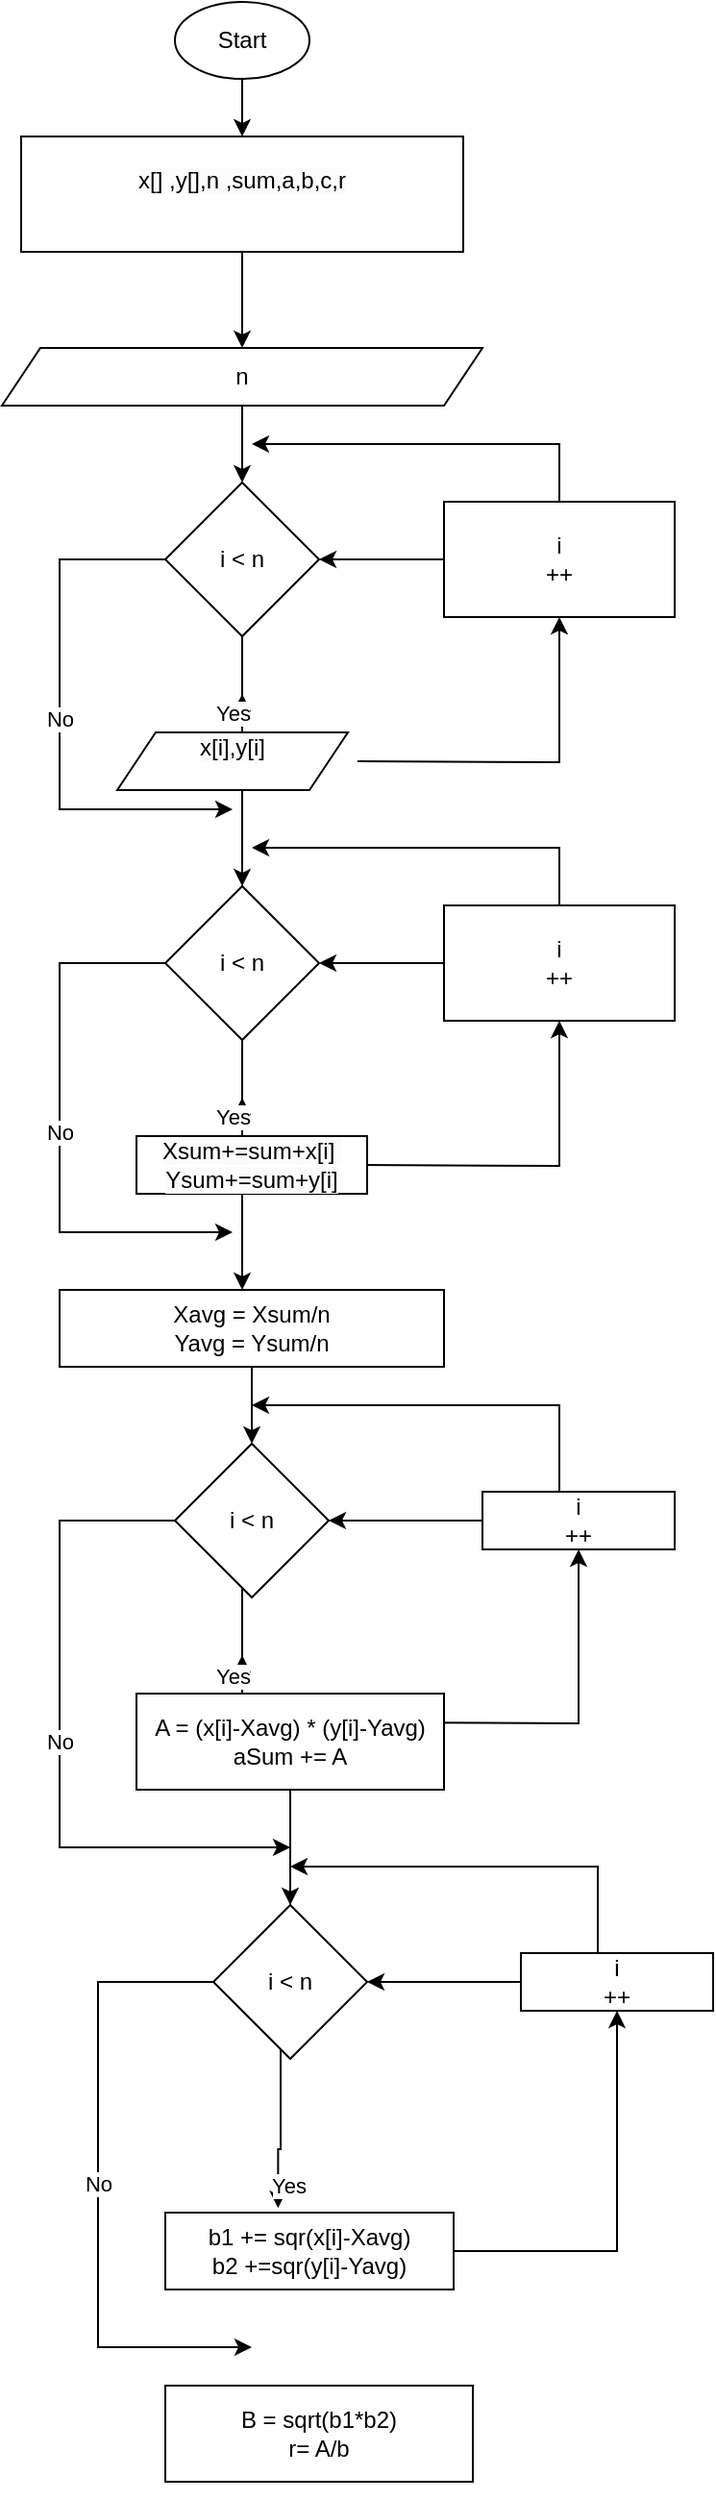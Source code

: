 <mxfile version="20.7.2" type="github">
  <diagram id="C5RBs43oDa-KdzZeNtuy" name="Page-1">
    <mxGraphModel dx="1366" dy="760" grid="1" gridSize="10" guides="1" tooltips="1" connect="1" arrows="1" fold="1" page="1" pageScale="1" pageWidth="827" pageHeight="1169" math="0" shadow="0">
      <root>
        <mxCell id="WIyWlLk6GJQsqaUBKTNV-0" />
        <mxCell id="WIyWlLk6GJQsqaUBKTNV-1" parent="WIyWlLk6GJQsqaUBKTNV-0" />
        <mxCell id="yt7eO_-orLEYN7xG8i13-5" value="" style="edgeStyle=orthogonalEdgeStyle;rounded=0;orthogonalLoop=1;jettySize=auto;html=1;" edge="1" parent="WIyWlLk6GJQsqaUBKTNV-1" source="yt7eO_-orLEYN7xG8i13-0" target="yt7eO_-orLEYN7xG8i13-4">
          <mxGeometry relative="1" as="geometry" />
        </mxCell>
        <mxCell id="yt7eO_-orLEYN7xG8i13-0" value="Start" style="ellipse;whiteSpace=wrap;html=1;" vertex="1" parent="WIyWlLk6GJQsqaUBKTNV-1">
          <mxGeometry x="300" y="10" width="70" height="40" as="geometry" />
        </mxCell>
        <mxCell id="yt7eO_-orLEYN7xG8i13-8" value="" style="edgeStyle=orthogonalEdgeStyle;rounded=0;orthogonalLoop=1;jettySize=auto;html=1;" edge="1" parent="WIyWlLk6GJQsqaUBKTNV-1" source="yt7eO_-orLEYN7xG8i13-1" target="yt7eO_-orLEYN7xG8i13-7">
          <mxGeometry relative="1" as="geometry" />
        </mxCell>
        <mxCell id="yt7eO_-orLEYN7xG8i13-1" value="n" style="shape=parallelogram;perimeter=parallelogramPerimeter;whiteSpace=wrap;html=1;fixedSize=1;" vertex="1" parent="WIyWlLk6GJQsqaUBKTNV-1">
          <mxGeometry x="210" y="190" width="250" height="30" as="geometry" />
        </mxCell>
        <mxCell id="yt7eO_-orLEYN7xG8i13-6" value="" style="edgeStyle=orthogonalEdgeStyle;rounded=0;orthogonalLoop=1;jettySize=auto;html=1;" edge="1" parent="WIyWlLk6GJQsqaUBKTNV-1" source="yt7eO_-orLEYN7xG8i13-4" target="yt7eO_-orLEYN7xG8i13-1">
          <mxGeometry relative="1" as="geometry" />
        </mxCell>
        <mxCell id="yt7eO_-orLEYN7xG8i13-4" value="&#xa;&lt;span style=&quot;color: rgb(0, 0, 0); font-family: Helvetica; font-size: 12px; font-style: normal; font-variant-ligatures: normal; font-variant-caps: normal; font-weight: 400; letter-spacing: normal; orphans: 2; text-align: center; text-indent: 0px; text-transform: none; widows: 2; word-spacing: 0px; -webkit-text-stroke-width: 0px; background-color: rgb(251, 251, 251); text-decoration-thickness: initial; text-decoration-style: initial; text-decoration-color: initial; float: none; display: inline !important;&quot;&gt;x[] ,y[],n ,sum,a,b,c,r&lt;/span&gt;&#xa;&#xa;" style="rounded=0;whiteSpace=wrap;html=1;" vertex="1" parent="WIyWlLk6GJQsqaUBKTNV-1">
          <mxGeometry x="220" y="80" width="230" height="60" as="geometry" />
        </mxCell>
        <mxCell id="yt7eO_-orLEYN7xG8i13-12" value="No" style="edgeStyle=orthogonalEdgeStyle;rounded=0;orthogonalLoop=1;jettySize=auto;html=1;" edge="1" parent="WIyWlLk6GJQsqaUBKTNV-1" source="yt7eO_-orLEYN7xG8i13-7">
          <mxGeometry relative="1" as="geometry">
            <mxPoint x="330" y="430" as="targetPoint" />
            <Array as="points">
              <mxPoint x="240" y="300" />
              <mxPoint x="240" y="430" />
            </Array>
          </mxGeometry>
        </mxCell>
        <mxCell id="yt7eO_-orLEYN7xG8i13-15" value="Yes" style="edgeStyle=orthogonalEdgeStyle;rounded=0;orthogonalLoop=1;jettySize=auto;html=1;" edge="1" parent="WIyWlLk6GJQsqaUBKTNV-1" source="yt7eO_-orLEYN7xG8i13-7">
          <mxGeometry x="0.714" y="5" relative="1" as="geometry">
            <mxPoint x="335" y="370" as="targetPoint" />
            <Array as="points">
              <mxPoint x="335" y="390" />
              <mxPoint x="335" y="390" />
            </Array>
            <mxPoint as="offset" />
          </mxGeometry>
        </mxCell>
        <mxCell id="yt7eO_-orLEYN7xG8i13-7" value="i &amp;lt; n" style="rhombus;whiteSpace=wrap;html=1;" vertex="1" parent="WIyWlLk6GJQsqaUBKTNV-1">
          <mxGeometry x="295" y="260" width="80" height="80" as="geometry" />
        </mxCell>
        <mxCell id="yt7eO_-orLEYN7xG8i13-18" value="" style="edgeStyle=orthogonalEdgeStyle;rounded=0;orthogonalLoop=1;jettySize=auto;html=1;" edge="1" parent="WIyWlLk6GJQsqaUBKTNV-1" target="yt7eO_-orLEYN7xG8i13-17">
          <mxGeometry relative="1" as="geometry">
            <mxPoint x="395" y="405" as="sourcePoint" />
          </mxGeometry>
        </mxCell>
        <mxCell id="yt7eO_-orLEYN7xG8i13-22" value="" style="edgeStyle=orthogonalEdgeStyle;rounded=0;orthogonalLoop=1;jettySize=auto;html=1;" edge="1" parent="WIyWlLk6GJQsqaUBKTNV-1">
          <mxGeometry relative="1" as="geometry">
            <mxPoint x="335" y="420" as="sourcePoint" />
            <mxPoint x="335" y="470" as="targetPoint" />
          </mxGeometry>
        </mxCell>
        <mxCell id="yt7eO_-orLEYN7xG8i13-19" value="" style="edgeStyle=orthogonalEdgeStyle;rounded=0;orthogonalLoop=1;jettySize=auto;html=1;" edge="1" parent="WIyWlLk6GJQsqaUBKTNV-1" source="yt7eO_-orLEYN7xG8i13-17" target="yt7eO_-orLEYN7xG8i13-7">
          <mxGeometry relative="1" as="geometry" />
        </mxCell>
        <mxCell id="yt7eO_-orLEYN7xG8i13-20" style="edgeStyle=orthogonalEdgeStyle;rounded=0;orthogonalLoop=1;jettySize=auto;html=1;" edge="1" parent="WIyWlLk6GJQsqaUBKTNV-1" source="yt7eO_-orLEYN7xG8i13-17">
          <mxGeometry relative="1" as="geometry">
            <mxPoint x="340" y="240" as="targetPoint" />
            <Array as="points">
              <mxPoint x="500" y="240" />
            </Array>
          </mxGeometry>
        </mxCell>
        <mxCell id="yt7eO_-orLEYN7xG8i13-17" value="i&lt;br&gt;++" style="whiteSpace=wrap;html=1;" vertex="1" parent="WIyWlLk6GJQsqaUBKTNV-1">
          <mxGeometry x="440" y="270" width="120" height="60" as="geometry" />
        </mxCell>
        <mxCell id="yt7eO_-orLEYN7xG8i13-23" value="No" style="edgeStyle=orthogonalEdgeStyle;rounded=0;orthogonalLoop=1;jettySize=auto;html=1;" edge="1" parent="WIyWlLk6GJQsqaUBKTNV-1" source="yt7eO_-orLEYN7xG8i13-25">
          <mxGeometry relative="1" as="geometry">
            <mxPoint x="330" y="650" as="targetPoint" />
            <Array as="points">
              <mxPoint x="240" y="510" />
            </Array>
          </mxGeometry>
        </mxCell>
        <mxCell id="yt7eO_-orLEYN7xG8i13-24" value="Yes" style="edgeStyle=orthogonalEdgeStyle;rounded=0;orthogonalLoop=1;jettySize=auto;html=1;" edge="1" parent="WIyWlLk6GJQsqaUBKTNV-1" source="yt7eO_-orLEYN7xG8i13-25">
          <mxGeometry x="0.714" y="5" relative="1" as="geometry">
            <mxPoint x="335" y="580" as="targetPoint" />
            <Array as="points">
              <mxPoint x="335" y="600" />
              <mxPoint x="335" y="600" />
            </Array>
            <mxPoint as="offset" />
          </mxGeometry>
        </mxCell>
        <mxCell id="yt7eO_-orLEYN7xG8i13-25" value="i &amp;lt; n" style="rhombus;whiteSpace=wrap;html=1;" vertex="1" parent="WIyWlLk6GJQsqaUBKTNV-1">
          <mxGeometry x="295" y="470" width="80" height="80" as="geometry" />
        </mxCell>
        <mxCell id="yt7eO_-orLEYN7xG8i13-26" value="" style="edgeStyle=orthogonalEdgeStyle;rounded=0;orthogonalLoop=1;jettySize=auto;html=1;" edge="1" parent="WIyWlLk6GJQsqaUBKTNV-1" target="yt7eO_-orLEYN7xG8i13-31">
          <mxGeometry relative="1" as="geometry">
            <mxPoint x="395" y="615" as="sourcePoint" />
          </mxGeometry>
        </mxCell>
        <mxCell id="yt7eO_-orLEYN7xG8i13-27" value="" style="edgeStyle=orthogonalEdgeStyle;rounded=0;orthogonalLoop=1;jettySize=auto;html=1;" edge="1" parent="WIyWlLk6GJQsqaUBKTNV-1">
          <mxGeometry relative="1" as="geometry">
            <mxPoint x="335" y="680" as="targetPoint" />
            <mxPoint x="335" y="630" as="sourcePoint" />
          </mxGeometry>
        </mxCell>
        <mxCell id="yt7eO_-orLEYN7xG8i13-29" value="" style="edgeStyle=orthogonalEdgeStyle;rounded=0;orthogonalLoop=1;jettySize=auto;html=1;" edge="1" parent="WIyWlLk6GJQsqaUBKTNV-1" source="yt7eO_-orLEYN7xG8i13-31" target="yt7eO_-orLEYN7xG8i13-25">
          <mxGeometry relative="1" as="geometry" />
        </mxCell>
        <mxCell id="yt7eO_-orLEYN7xG8i13-30" style="edgeStyle=orthogonalEdgeStyle;rounded=0;orthogonalLoop=1;jettySize=auto;html=1;" edge="1" parent="WIyWlLk6GJQsqaUBKTNV-1" source="yt7eO_-orLEYN7xG8i13-31">
          <mxGeometry relative="1" as="geometry">
            <mxPoint x="340" y="450" as="targetPoint" />
            <Array as="points">
              <mxPoint x="500" y="450" />
            </Array>
          </mxGeometry>
        </mxCell>
        <mxCell id="yt7eO_-orLEYN7xG8i13-31" value="i&lt;br&gt;++" style="whiteSpace=wrap;html=1;" vertex="1" parent="WIyWlLk6GJQsqaUBKTNV-1">
          <mxGeometry x="440" y="480" width="120" height="60" as="geometry" />
        </mxCell>
        <mxCell id="yt7eO_-orLEYN7xG8i13-33" value="&#xa;&lt;br style=&quot;border-color: var(--border-color); color: rgb(0, 0, 0); font-family: Helvetica; font-size: 12px; font-style: normal; font-variant-ligatures: normal; font-variant-caps: normal; font-weight: 400; letter-spacing: normal; orphans: 2; text-align: center; text-indent: 0px; text-transform: none; widows: 2; word-spacing: 0px; -webkit-text-stroke-width: 0px; background-color: rgb(251, 251, 251); text-decoration-thickness: initial; text-decoration-style: initial; text-decoration-color: initial;&quot;&gt;&lt;span style=&quot;color: rgb(0, 0, 0); font-family: Helvetica; font-size: 12px; font-style: normal; font-variant-ligatures: normal; font-variant-caps: normal; font-weight: 400; letter-spacing: normal; orphans: 2; text-align: center; text-indent: 0px; text-transform: none; widows: 2; word-spacing: 0px; -webkit-text-stroke-width: 0px; background-color: rgb(251, 251, 251); text-decoration-thickness: initial; text-decoration-style: initial; text-decoration-color: initial; float: none; display: inline !important;&quot;&gt;Xsum+=sum+x[i]&amp;nbsp;&lt;/span&gt;&lt;br style=&quot;border-color: var(--border-color); color: rgb(0, 0, 0); font-family: Helvetica; font-size: 12px; font-style: normal; font-variant-ligatures: normal; font-variant-caps: normal; font-weight: 400; letter-spacing: normal; orphans: 2; text-align: center; text-indent: 0px; text-transform: none; widows: 2; word-spacing: 0px; -webkit-text-stroke-width: 0px; background-color: rgb(251, 251, 251); text-decoration-thickness: initial; text-decoration-style: initial; text-decoration-color: initial;&quot;&gt;&lt;span style=&quot;color: rgb(0, 0, 0); font-family: Helvetica; font-size: 12px; font-style: normal; font-variant-ligatures: normal; font-variant-caps: normal; font-weight: 400; letter-spacing: normal; orphans: 2; text-align: center; text-indent: 0px; text-transform: none; widows: 2; word-spacing: 0px; -webkit-text-stroke-width: 0px; background-color: rgb(251, 251, 251); text-decoration-thickness: initial; text-decoration-style: initial; text-decoration-color: initial; float: none; display: inline !important;&quot;&gt;Ysum+=sum+y[i]&lt;/span&gt;&#xa;&#xa;" style="rounded=0;whiteSpace=wrap;html=1;" vertex="1" parent="WIyWlLk6GJQsqaUBKTNV-1">
          <mxGeometry x="280" y="600" width="120" height="30" as="geometry" />
        </mxCell>
        <mxCell id="yt7eO_-orLEYN7xG8i13-34" value="&#xa;&lt;span style=&quot;border-color: var(--border-color); color: rgb(0, 0, 0); font-family: Helvetica; font-size: 12px; font-style: normal; font-variant-ligatures: normal; font-variant-caps: normal; font-weight: 400; letter-spacing: normal; orphans: 2; text-align: center; text-indent: 0px; text-transform: none; widows: 2; word-spacing: 0px; -webkit-text-stroke-width: 0px; text-decoration-thickness: initial; text-decoration-style: initial; text-decoration-color: initial; background-color: rgb(251, 251, 251); float: none; display: inline !important;&quot;&gt;x[i],y[i]&lt;/span&gt;&lt;br style=&quot;border-color: var(--border-color); color: rgb(0, 0, 0); font-family: Helvetica; font-size: 12px; font-style: normal; font-variant-ligatures: normal; font-variant-caps: normal; font-weight: 400; letter-spacing: normal; orphans: 2; text-align: center; text-indent: 0px; text-transform: none; widows: 2; word-spacing: 0px; -webkit-text-stroke-width: 0px; background-color: rgb(251, 251, 251); text-decoration-thickness: initial; text-decoration-style: initial; text-decoration-color: initial;&quot;&gt;&#xa;&#xa;" style="shape=parallelogram;perimeter=parallelogramPerimeter;whiteSpace=wrap;html=1;fixedSize=1;" vertex="1" parent="WIyWlLk6GJQsqaUBKTNV-1">
          <mxGeometry x="270" y="390" width="120" height="30" as="geometry" />
        </mxCell>
        <mxCell id="yt7eO_-orLEYN7xG8i13-58" value="" style="edgeStyle=orthogonalEdgeStyle;rounded=0;orthogonalLoop=1;jettySize=auto;html=1;" edge="1" parent="WIyWlLk6GJQsqaUBKTNV-1" source="yt7eO_-orLEYN7xG8i13-46" target="yt7eO_-orLEYN7xG8i13-49">
          <mxGeometry relative="1" as="geometry" />
        </mxCell>
        <mxCell id="yt7eO_-orLEYN7xG8i13-46" value="Xavg = Xsum/n&lt;br&gt;Yavg = Ysum/n" style="rounded=0;whiteSpace=wrap;html=1;" vertex="1" parent="WIyWlLk6GJQsqaUBKTNV-1">
          <mxGeometry x="240" y="680" width="200" height="40" as="geometry" />
        </mxCell>
        <mxCell id="yt7eO_-orLEYN7xG8i13-47" value="No" style="edgeStyle=orthogonalEdgeStyle;rounded=0;orthogonalLoop=1;jettySize=auto;html=1;" edge="1" parent="WIyWlLk6GJQsqaUBKTNV-1" source="yt7eO_-orLEYN7xG8i13-49">
          <mxGeometry relative="1" as="geometry">
            <mxPoint x="360" y="970" as="targetPoint" />
            <Array as="points">
              <mxPoint x="240" y="800" />
            </Array>
          </mxGeometry>
        </mxCell>
        <mxCell id="yt7eO_-orLEYN7xG8i13-48" value="Yes" style="edgeStyle=orthogonalEdgeStyle;rounded=0;orthogonalLoop=1;jettySize=auto;html=1;" edge="1" parent="WIyWlLk6GJQsqaUBKTNV-1" source="yt7eO_-orLEYN7xG8i13-49">
          <mxGeometry x="0.714" y="5" relative="1" as="geometry">
            <mxPoint x="335" y="870" as="targetPoint" />
            <Array as="points">
              <mxPoint x="335" y="890" />
              <mxPoint x="335" y="890" />
            </Array>
            <mxPoint as="offset" />
          </mxGeometry>
        </mxCell>
        <mxCell id="yt7eO_-orLEYN7xG8i13-49" value="i &amp;lt; n" style="rhombus;whiteSpace=wrap;html=1;" vertex="1" parent="WIyWlLk6GJQsqaUBKTNV-1">
          <mxGeometry x="300" y="760" width="80" height="80" as="geometry" />
        </mxCell>
        <mxCell id="yt7eO_-orLEYN7xG8i13-50" value="" style="edgeStyle=orthogonalEdgeStyle;rounded=0;orthogonalLoop=1;jettySize=auto;html=1;" edge="1" parent="WIyWlLk6GJQsqaUBKTNV-1" target="yt7eO_-orLEYN7xG8i13-53">
          <mxGeometry relative="1" as="geometry">
            <mxPoint x="395" y="905" as="sourcePoint" />
          </mxGeometry>
        </mxCell>
        <mxCell id="yt7eO_-orLEYN7xG8i13-51" value="" style="edgeStyle=orthogonalEdgeStyle;rounded=0;orthogonalLoop=1;jettySize=auto;html=1;" edge="1" parent="WIyWlLk6GJQsqaUBKTNV-1" source="yt7eO_-orLEYN7xG8i13-53" target="yt7eO_-orLEYN7xG8i13-49">
          <mxGeometry relative="1" as="geometry" />
        </mxCell>
        <mxCell id="yt7eO_-orLEYN7xG8i13-52" style="edgeStyle=orthogonalEdgeStyle;rounded=0;orthogonalLoop=1;jettySize=auto;html=1;" edge="1" parent="WIyWlLk6GJQsqaUBKTNV-1" source="yt7eO_-orLEYN7xG8i13-53">
          <mxGeometry relative="1" as="geometry">
            <mxPoint x="340" y="740" as="targetPoint" />
            <Array as="points">
              <mxPoint x="500" y="740" />
            </Array>
          </mxGeometry>
        </mxCell>
        <mxCell id="yt7eO_-orLEYN7xG8i13-53" value="i&lt;br&gt;++" style="whiteSpace=wrap;html=1;" vertex="1" parent="WIyWlLk6GJQsqaUBKTNV-1">
          <mxGeometry x="460" y="785" width="100" height="30" as="geometry" />
        </mxCell>
        <mxCell id="yt7eO_-orLEYN7xG8i13-81" value="" style="edgeStyle=orthogonalEdgeStyle;rounded=0;orthogonalLoop=1;jettySize=auto;html=1;" edge="1" parent="WIyWlLk6GJQsqaUBKTNV-1" source="yt7eO_-orLEYN7xG8i13-55" target="yt7eO_-orLEYN7xG8i13-74">
          <mxGeometry relative="1" as="geometry" />
        </mxCell>
        <mxCell id="yt7eO_-orLEYN7xG8i13-55" value="A = (x[i]-Xavg) * (y[i]-Yavg)&lt;br&gt;aSum += A" style="rounded=0;whiteSpace=wrap;html=1;" vertex="1" parent="WIyWlLk6GJQsqaUBKTNV-1">
          <mxGeometry x="280" y="890" width="160" height="50" as="geometry" />
        </mxCell>
        <mxCell id="yt7eO_-orLEYN7xG8i13-56" style="edgeStyle=orthogonalEdgeStyle;rounded=0;orthogonalLoop=1;jettySize=auto;html=1;exitX=0.5;exitY=1;exitDx=0;exitDy=0;" edge="1" parent="WIyWlLk6GJQsqaUBKTNV-1" source="yt7eO_-orLEYN7xG8i13-55" target="yt7eO_-orLEYN7xG8i13-55">
          <mxGeometry relative="1" as="geometry" />
        </mxCell>
        <mxCell id="yt7eO_-orLEYN7xG8i13-57" value="b1 += sqr(x[i]-Xavg)&lt;br&gt;b2 +=sqr(y[i]-Yavg)" style="whiteSpace=wrap;html=1;rounded=0;" vertex="1" parent="WIyWlLk6GJQsqaUBKTNV-1">
          <mxGeometry x="295" y="1160" width="150" height="40" as="geometry" />
        </mxCell>
        <mxCell id="yt7eO_-orLEYN7xG8i13-72" value="No" style="edgeStyle=orthogonalEdgeStyle;rounded=0;orthogonalLoop=1;jettySize=auto;html=1;" edge="1" parent="WIyWlLk6GJQsqaUBKTNV-1" source="yt7eO_-orLEYN7xG8i13-74">
          <mxGeometry relative="1" as="geometry">
            <mxPoint x="340" y="1230" as="targetPoint" />
            <Array as="points">
              <mxPoint x="260" y="1040" />
            </Array>
          </mxGeometry>
        </mxCell>
        <mxCell id="yt7eO_-orLEYN7xG8i13-73" value="Yes" style="edgeStyle=orthogonalEdgeStyle;rounded=0;orthogonalLoop=1;jettySize=auto;html=1;entryX=0.391;entryY=-0.058;entryDx=0;entryDy=0;entryPerimeter=0;" edge="1" parent="WIyWlLk6GJQsqaUBKTNV-1" source="yt7eO_-orLEYN7xG8i13-74" target="yt7eO_-orLEYN7xG8i13-57">
          <mxGeometry x="0.714" y="5" relative="1" as="geometry">
            <mxPoint x="355" y="1110" as="targetPoint" />
            <Array as="points">
              <mxPoint x="355" y="1127" />
            </Array>
            <mxPoint as="offset" />
          </mxGeometry>
        </mxCell>
        <mxCell id="yt7eO_-orLEYN7xG8i13-74" value="i &amp;lt; n" style="rhombus;whiteSpace=wrap;html=1;" vertex="1" parent="WIyWlLk6GJQsqaUBKTNV-1">
          <mxGeometry x="320" y="1000" width="80" height="80" as="geometry" />
        </mxCell>
        <mxCell id="yt7eO_-orLEYN7xG8i13-75" value="" style="edgeStyle=orthogonalEdgeStyle;rounded=0;orthogonalLoop=1;jettySize=auto;html=1;exitX=1;exitY=0.5;exitDx=0;exitDy=0;" edge="1" parent="WIyWlLk6GJQsqaUBKTNV-1" target="yt7eO_-orLEYN7xG8i13-78" source="yt7eO_-orLEYN7xG8i13-57">
          <mxGeometry relative="1" as="geometry">
            <mxPoint x="415" y="1145" as="sourcePoint" />
          </mxGeometry>
        </mxCell>
        <mxCell id="yt7eO_-orLEYN7xG8i13-76" value="" style="edgeStyle=orthogonalEdgeStyle;rounded=0;orthogonalLoop=1;jettySize=auto;html=1;" edge="1" parent="WIyWlLk6GJQsqaUBKTNV-1" source="yt7eO_-orLEYN7xG8i13-78" target="yt7eO_-orLEYN7xG8i13-74">
          <mxGeometry relative="1" as="geometry" />
        </mxCell>
        <mxCell id="yt7eO_-orLEYN7xG8i13-77" style="edgeStyle=orthogonalEdgeStyle;rounded=0;orthogonalLoop=1;jettySize=auto;html=1;" edge="1" parent="WIyWlLk6GJQsqaUBKTNV-1" source="yt7eO_-orLEYN7xG8i13-78">
          <mxGeometry relative="1" as="geometry">
            <mxPoint x="360" y="980" as="targetPoint" />
            <Array as="points">
              <mxPoint x="520" y="980" />
            </Array>
          </mxGeometry>
        </mxCell>
        <mxCell id="yt7eO_-orLEYN7xG8i13-78" value="i&lt;br&gt;++" style="whiteSpace=wrap;html=1;" vertex="1" parent="WIyWlLk6GJQsqaUBKTNV-1">
          <mxGeometry x="480" y="1025" width="100" height="30" as="geometry" />
        </mxCell>
        <mxCell id="yt7eO_-orLEYN7xG8i13-79" value="B = sqrt(b1*b2)&lt;br&gt;r= A/b" style="rounded=0;whiteSpace=wrap;html=1;" vertex="1" parent="WIyWlLk6GJQsqaUBKTNV-1">
          <mxGeometry x="295" y="1250" width="160" height="50" as="geometry" />
        </mxCell>
        <mxCell id="yt7eO_-orLEYN7xG8i13-80" style="edgeStyle=orthogonalEdgeStyle;rounded=0;orthogonalLoop=1;jettySize=auto;html=1;exitX=0.5;exitY=1;exitDx=0;exitDy=0;" edge="1" parent="WIyWlLk6GJQsqaUBKTNV-1" source="yt7eO_-orLEYN7xG8i13-79" target="yt7eO_-orLEYN7xG8i13-79">
          <mxGeometry relative="1" as="geometry" />
        </mxCell>
      </root>
    </mxGraphModel>
  </diagram>
</mxfile>

